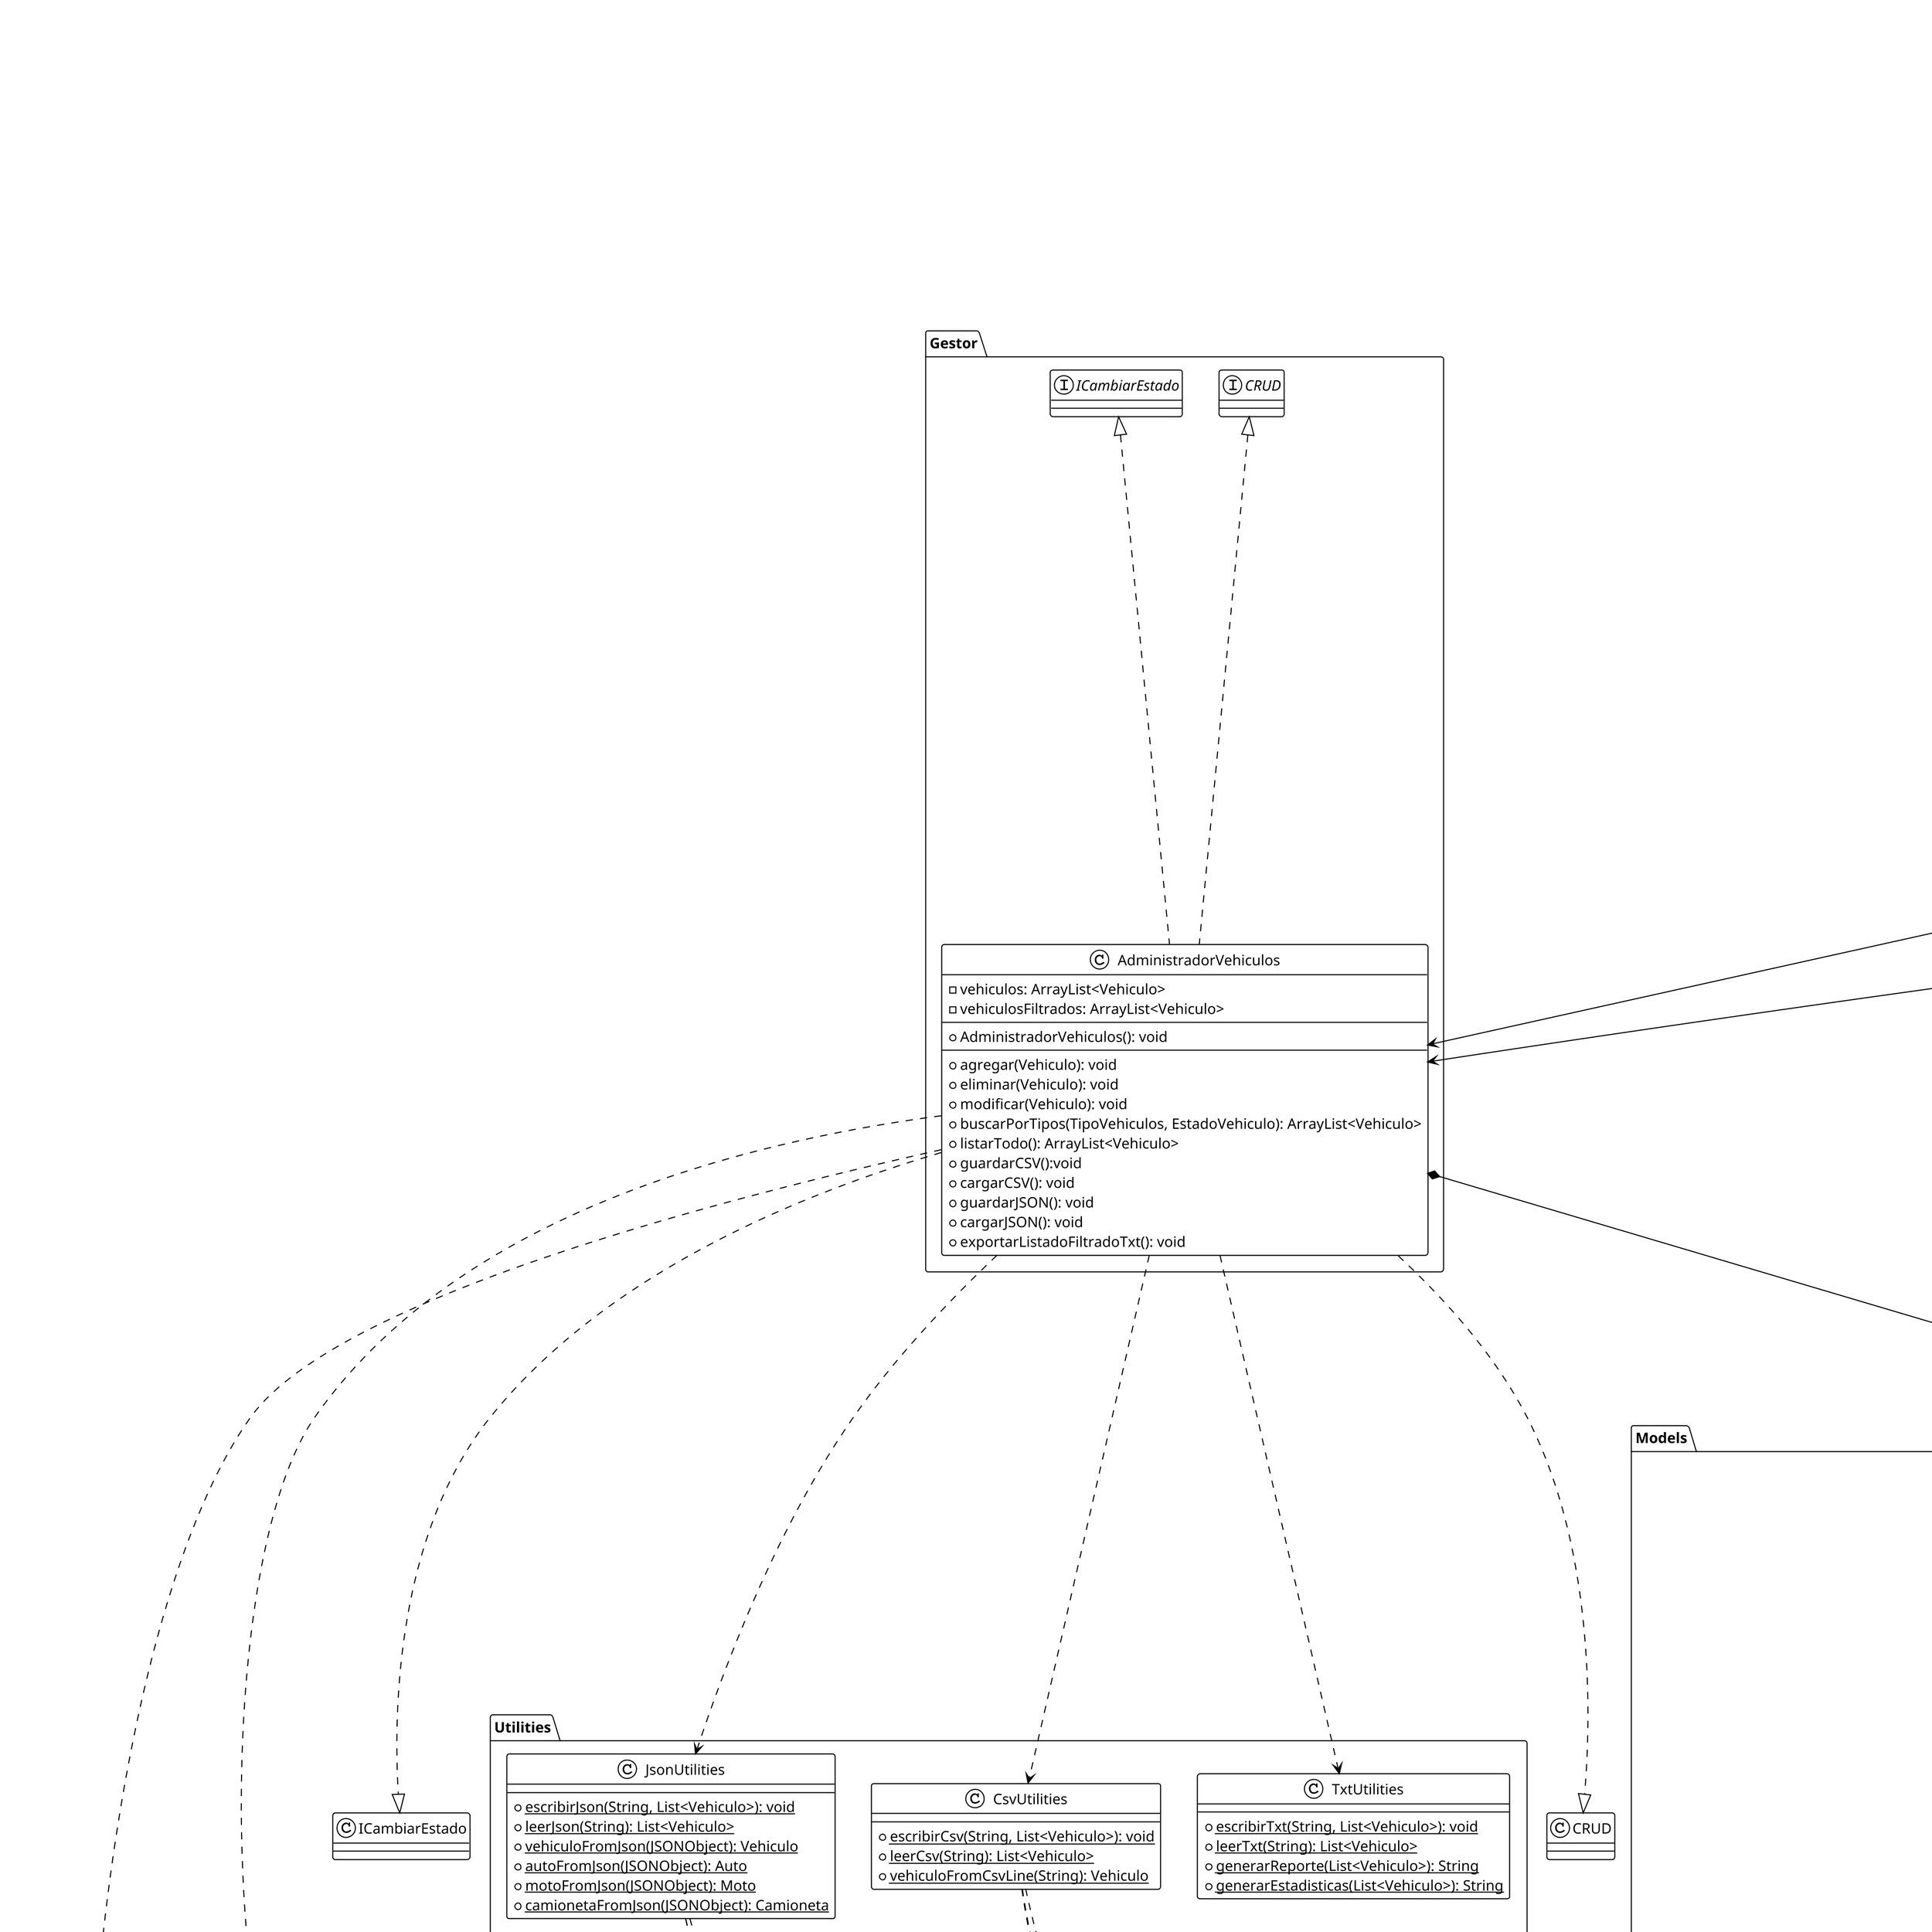 @startuml Concesionaria de Vehiculos

!theme plain
scale 0.7
skinparam dpi 300

package "Models" {
    abstract class Vehiculo {
        - patente: String
        - añoFabricacion: int
        - tipo: TipoVehiculos
        - tipoCombustible: TipoCombustible
        - kilometros: float
        - estadoVehiculo: EstadoVehiculo
        - fechaAlquiler: LocalDate
        --
        + Vehiculo(Map<String, String>): void
        + Vehiculo(TipoVehiculos, String, int, TipoCombustible, float, EstadoVehiculo, LocalDate):void
        + Vehiculo(TipoVehiculos, String, int, TipoCombustible, float, EstadoVehiculo): void
        --
        + getPatente(): String
        + setPatente(String): void
        + getAñoFabricacion(): int
        + setAñoFabricacion(int): void
        + getTipo(): TipoVehiculos
        + setTipo(TipoVehiculos): void
        + getTipoCombustible(): TipoCombustible
        + setTipoCombustible(TipoCombustible): void
        + getKilometros(): float
        + setKilometros(float): void
        + getEstadoVehiculo(): EstadoVehiculo
        + setEstadoVehiculo(EstadoVehiculo): void
        + getFechaAlquiler(): LocalDate
        + setFechaAlquiler(LocalDate): void

        + obtenerHorasUso(LocalDate): float
        + registrarUso(float): void
        + compareTo(Vehiculo): int
        + equals(Object): boolean
        + hashCode(): int
        + toString(): String

        + toMap(): Map<String, String>
        + {abstract} toCsv(): String
        + {static} fromCsv(String): Vehiculo
    }

    class Auto extends Vehiculo {
        - marca: MarcasAuto
        - numPuertas: int
        --
        + Auto(Map<String, String>): void
        + Auto(TipoVehiculos, String, int, TipoCombustible, float, EstadoVehiculo, LocalDate): void
        + Auto(TipoVehiculos, String, int, TipoCombustible, float, EstadoVehiculo, MarcasAuto, int, LocalDate): void
        --
        + getMarca(): MarcasAuto
        + setMarca(MarcasAuto): void
        + getNumPuertas(): int
        + setNumPuertas(int): void

        + toMap(): Map<String, String>
        + toCsv(): String
        + {static}fromCsv(String): Auto
        + fromMap(Map<String, String>): Auto

        + calcularCostosAlquiler(int): float
        + mostrarDetalles(): String
        + ImprimirTicket(LocalDate): String
        + compareTo(Vehiculo): int

        + realizarMantenimiento(): void
        + alquilarVehiculo(): void
        + disponerVehiuculo(): void
    }

    class Moto extends Vehiculo {
        - marca: MarcasMoto
        - cilindrada: int
        --
        + Moto(Map<String, String>): void
        + Moto(TipoVehiculos, String, int, TipoCombustible, float, EstadoVehiculo, MarcasMoto, int, LocalDate): void
        + Moto(TipoVehiculos, String, int, TipoCombustible, float, EstadoVehiculo, LocalDate): void
        --
        + getMarca(): MarcasMoto
        + setMarca(MarcasMoto): void
        + getCilindrada(): int
        + setCilindrada(int): void

        + toMap(): Map<String, String>
        + toCsv(): String
        + {static}fromCsv(String): Moto
        + fromMap(Map<String, String>): Moto

        + calcularCostosAlquiler(int): float
        + mostrarDetalles(): String
        + ImprimirTicket(LocalDate): String
        + compareTo(Vehiculo): int

        + realizarMantenimiento(): void
        + alquilarVehiculo(): void
        + disponerVehiculo(): void
    }

    class Camioneta extends Vehiculo {
        - marca: MarcasCamioneta
        - capacidadCargaKg: float
        --
        + Camioneta(Map<String, String>): void
        + Camioneta(TipoVehiculos, String, int, TipoCombustible, float, EstadoVehiculo, MarcasCamioneta, float, LocalDate)
        + Camioneta(TipoVehiculos, String, int, TipoCombustible, float, EstadoVehiculo, LocalDate)
        --
        + getMarca(): MarcasCamioneta
        + setMarca(MarcasCamioneta): void
        + getCapacidadCargaKg(): float
        + setCapacidadCargaKg(float): void

        + toMap(): Map<String, String>
        + toCsv(): String
        + {static}fromCsv(String): Camioneta
        + fromMap(Map<String, String>): Camioneta

        + calcularCostosAlquiler(int): float
        + mostrarDetalles(): String
        + ImprimirTicket(LocalDate): String
        + compareTo(Vehiculo): int

        + realizarMantenimiento(): void
        + alquilarVehiculo(): void
        + disponerVehiculo(): void
    }
}

package "Enums" {
    enum TipoVehiculos {
        AUTO
        MOTO
        CAMIONETA
        TODOS
    }

    enum EstadoVehiculo {
        TODOS
        DISPONIBLE
        ALQUILADO
        EN_MANTENIMIENTO
    }

    enum TipoCombustible {
        NAFTA
        DIESEL
        ELECTRICO
        HIBRIDO
    }

    enum MarcasAuto {
        FORD
        CHEVROLET
        TOYOTA
        VOLKSWAGEN
        BMW
        FIAT
        RENAULT
        NISSAN
        PEUGEOT
    }

    enum MarcasMoto {
        HONDA
        YAMAHA
        SUZUKI
        KAWASAKI
        BMW
        DUCATI
        MOTOMEL
    }

    enum MarcasCamioneta {
        RENAULT
        NISSAN
        JEEP
        DODGE
        RAM
    }
}

package "Interfaces" {
    interface CRUD<T> {
        + agregar(T): void
        + eliminar(T): void
        + modificar(T): void
        + listarTodo(): List<T>
        + buscarPorTipos(TipoVehiculos, EstadoVehiculo): List<T>
    }

    interface ICambiarEstado {
        + realizarMantenimiento(): void
        + alquilarVehiculo(): void
        + disponerVehiculo(): void
    }

    interface IVehiculoEditable {
        + setVehiculo(Vehiculo): void
        + getVehiculo(): Vehiculo
    }

    interface IMapAbleJson {
        + toMap(): Map<T, T>
    }

    interface ISerializableCsv {
        + toCsv(): String
    }
}

package "Gestor" {
    class AdministradorVehiculos implements CRUD, ICambiarEstado {
        - vehiculos: ArrayList<Vehiculo>
        - vehiculosFiltrados: ArrayList<Vehiculo>
        --
        + AdministradorVehiculos(): void
        --
        + agregar(Vehiculo): void
        + eliminar(Vehiculo): void
        + modificar(Vehiculo): void
        + buscarPorTipos(TipoVehiculos, EstadoVehiculo): ArrayList<Vehiculo>
        + listarTodo(): ArrayList<Vehiculo>
        + guardarCSV():void
        + cargarCSV(): void
        + guardarJSON(): void
        + cargarJSON(): void
        + exportarListadoFiltradoTxt(): void
    }
}

package "Controllers" {
    class MainViewController implements Initializable {
        @FXML - tablaVehiculos: TableView<Vehiculo>
        @FXML - tipoCol: TableColumn<Vehiculo, String>
        @FXML - patenteCol: TableColumn<Vehiculo, String>
        @FXML - añoCol: TableColumn<Vehiculo, Integer>
        @FXML - combustibleCol: TableColumn<Vehiculo, String>
        @FXML - kmCol: TableColumn<Vehiculo, Float>
        @FXML - estadoCol: TableColumn<Vehiculo, String>
        @FXML - marcaCol: TableColumn<Vehiculo, String>
        @FXML - segundoAtributoCol: TableColumn<Vehiculo, String>
        @FXML - btnAgregar: Button
        @FXML - btnEliminar: Button
        @FXML - btnModificar: Button
        @FXML - btnFiltrar: Button
        @FXML - btnCambiarEstado: Button
        @FXML - btnAceptar: Button
        @FXML - cbFiltrarEstado: ChoiceBox<EstadoVehiculo>
        @FXML - cbFiltrarTipo: ChoiceBox<TipoVehiculos>
        @FXML - cbSave: ChoiceBox<String>
        @FXML - lblPrimerAtributo: Label
        @FXML - lblSegundoAtributo: Label
        - administrador: AdministradorVehiculos
        --
        + initialize(URL, ResourceBundle): void
        --
        + agregar(ActionEvent): void
        + modificar(ActionEvent): void
        + eliminar(ActionEvent): void
        + cambiarEstado(ActionEvent): void
        - aceptarAccion(ActionEvent): void
        + filtrar(ActionEvent): void
        + abrirView(Vehiculo, String): void
        + refrescarVista(): void
        + refrescarVistaFiltrada(): void
        + mostrarAlerta(AlertType, String, String): void
    }

    class ViewFormularioController implements Initializable, IVehiculoEditable {
        @FXML - btnAceptar: Button
        @FXML - btnCancelar: Button

        @FXML - cbTipoCombustible: ChoiceBox<TipoCombustible>
        @FXML - cbTipoVehiculo: ChoiceBox<TipoVehiculos>
        @FXML - cbMarca: ChoiceBox<String>

        @FXML - lblSegundoAtributo: Label

        @FXML - txtPatente1: TextField
        @FXML - txtPatente2: TextField
        @FXML - txtAñoFabricacion: TextField
        @FXML - txtSegundoAtributo: TextField
        @FXML - txtKilometraje: TextField

        - administrador: AdministradorVehiculos
        - indiceVehiculo: int
        - v: Vehiculo
        --
        + initialize(URL, ResourceBundle): void
        --
        + getVehiculo(): Vehiculo
        + setAdministrador(AdministradorVehiculos): void
        + setIndiceVehiculo(int): void
        + cambiadoTipo(ActionEvent): void
        + aceptar(ActionEvent): void
        + cancelar(ActionEvent): void
        + setVehiculo(Vehiculo): void
        - mostrarAlerta(String): void
        - cerrar(): void
    }

    class ViewEstadoVehiculoController implements IVehiculoEditable {
        @FXML - cbEstadoVehiculo: ChoiceBox<EstadoVehiculo>

        @FXML - dpFechaAlquiler: DatePicker

        @FXML - lblFecha: Label
        @FXML - lblSegundoAtributo: Label
        @FXML - lblKmExtra: Label

        @FXML - txtTipo: TextField
        @FXML - txtMarca: TextField
        @FXML - txtAnioFabricacion: TextField
        @FXML - txtSegundoAtributo: TextField
        @FXML - txtPatente: TextField
        @FXML - txtKilometraje: TextField
        @FXML - txtKmExtra: TextField

        @FXML - btnAceptar: Button
        @FXML - btnCancelar: Button

        - v: Vehiculo
        --
        + initialize(URL, ResourceBundle): void
        --
        + aceptar(ActionEvent): void
        + cancelar(ActionEvent): void
        + onAceptarKilometraje(Vehiculo): void
        - cerrar(): void
        + setVehiculo(Vehiculo): void
        + getVehiculo(): Vehiculo
        - mostrarAlerta(String, String): void
    }

    class ViewTicketController {
        @FXML - btnCerrar: Button
        @FXML - listViewTicket: ListView<String>
        --
        + initialize(): void
        --
        + setVehiculo(Vehiculo): void
        + cerrar(ActionEvent): void
    }
}

package "Exceptions" {
    class DatoErroneoException extends Exception {
        + DatoErroneoException(String): void
    }

    class PatenteRepetidaException extends Exception {
        + PatenteRepetidaException(String): void
    }

    class VehiculoAlquiladoException extends Exception {
        + VehiculoAlquiladoException(String): void
    }
}

package "Validations" {
    class ValidadorAtributosVehiculo {
        --
        + {static} validarPatenteVieja(String, String): void
        + {static} validarAñoFabricacion(String): void
        + {static} validarTipoCombustible(TipoCombustible): void
        + {static} validarEstadoVehiculo(EstadoVehiculo): void
        + {static} validarKilometraje(String): void
        + {static} validarFechaFutura(DatePicker): void
        - {static} esLetra(char): boolean
        - {static} esDigito(char): boolean
    }

    class ValidadorAtributosAuto {
        --
        + {static} validarMarca(String): void
        + {static} validarNumPuertas(String): void
        - {static} validarRangoNumerico(String, int, int, String): void
    }

    class ValidadorAtributosMoto {
        --
        + {static} validarMarca(String): void
        + {static} validarCilindrada(String): void
        - {static} validarRangoNumerico(String, int, int, String): void
    }

    class ValidadorAtributosCamioneta {
        --
        + {static} validarMarca(String): void
        + {static} validarCapacidadCarga(String): void
        - {static} validarRangoNumerico(String, float, float, String): void
    }
}

package "Utilities" {
    class JsonUtilities {
        + {static} escribirJson(String, List<Vehiculo>): void
        + {static} leerJson(String): List<Vehiculo>
        + {static} vehiculoFromJson(JSONObject): Vehiculo
        + {static} autoFromJson(JSONObject): Auto
        + {static} motoFromJson(JSONObject): Moto
        + {static} camionetaFromJson(JSONObject): Camioneta
    }

    class CsvUtilities {
        + {static} escribirCsv(String, List<Vehiculo>): void
        + {static} leerCsv(String): List<Vehiculo>
        + {static} vehiculoFromCsvLine(String): Vehiculo
    }

    class TxtUtilities {
        + {static} escribirTxt(String, List<Vehiculo>): void
        + {static} leerTxt(String): List<Vehiculo>
        + {static} generarReporte(List<Vehiculo>): String
        + {static} generarEstadisticas(List<Vehiculo>): String
    }
}

' ====================================================
' GENERALIZACION (Herencia)
Auto --|> Vehiculo
Moto --|> Vehiculo 
Camioneta --|> Vehiculo

DatoErroneoException --|> Exception  
PatenteRepetidaException --|> Exception  
VehiculoAlquiladoException --|> Exception    

' ===================================================
' REALIZACION (Implementacion de interfaces)
Vehiculo ..|> IMapAbleJson
Vehiculo ..|> ISerializableCsv
AdministradorVehiculos ..|> CRUD
AdministradorVehiculos ..|> ICambiarEstado
ViewFormularioController ..|> IVehiculoEditable
ViewEstadoVehiculoController ..|> IVehiculoEditable
MainViewController ..|> Initializable
ViewFormularioController ..|> Initializable
ViewEstadoVehiculoController ..|> Initializable 

' ==================================================
' COMPOSICION (Una clase no puede existir sin otra)
AdministradorVehiculos *-- Vehiculo

' ==================================================
' ASOCIACION (Una clase conoce o usa otra)
Vehiculo -> TipoVehiculos 
Vehiculo -> TipoCombustible 
Vehiculo -> EstadoVehiculo
Auto -> MarcasAuto 
Moto -> MarcasMoto
Camioneta -> MarcasCamioneta

MainViewController -> AdministradorVehiculos
ViewFormularioController -> AdministradorVehiculos
ViewFormularioController -> Vehiculo 
ViewEstadoVehiculoController -> Vehiculo 

' ================================================
' DEPENDENCIA (Métodos dependen de otras clases)
ViewFormularioController ..> ValidadorAtributosVehiculo     
ViewFormularioController ..> ValidadorAtributosAuto         
ViewFormularioController ..> ValidadorAtributosMoto         
ViewFormularioController ..> ValidadorAtributosCamioneta    
ViewEstadoVehiculoController ..> ValidadorAtributosVehiculo 

ViewFormularioController ..> Auto        
ViewFormularioController ..> Moto        
ViewFormularioController ..> Camioneta

MainViewController ..> ViewFormularioController      
MainViewController ..> ViewEstadoVehiculoController 
MainViewController ..> ViewTicketController 

AdministradorVehiculos ..> JsonUtilities
AdministradorVehiculos ..> CsvUtilities 
AdministradorVehiculos ..> TxtUtilities 

JsonUtilities ..> Auto       
JsonUtilities ..> Moto       
JsonUtilities ..> Camioneta  
CsvUtilities ..> Auto       
CsvUtilities ..> Moto       
CsvUtilities ..> Camioneta

ValidadorAtributosVehiculo ..> DatoErroneoException
ValidadorAtributosAuto ..> DatoErroneoException   
ValidadorAtributosMoto ..> DatoErroneoException   
ValidadorAtributosCamioneta ..> DatoErroneoException   

AdministradorVehiculos ..> PatenteRepetidaException     
AdministradorVehiculos ..> VehiculoAlquiladoException   

@enduml